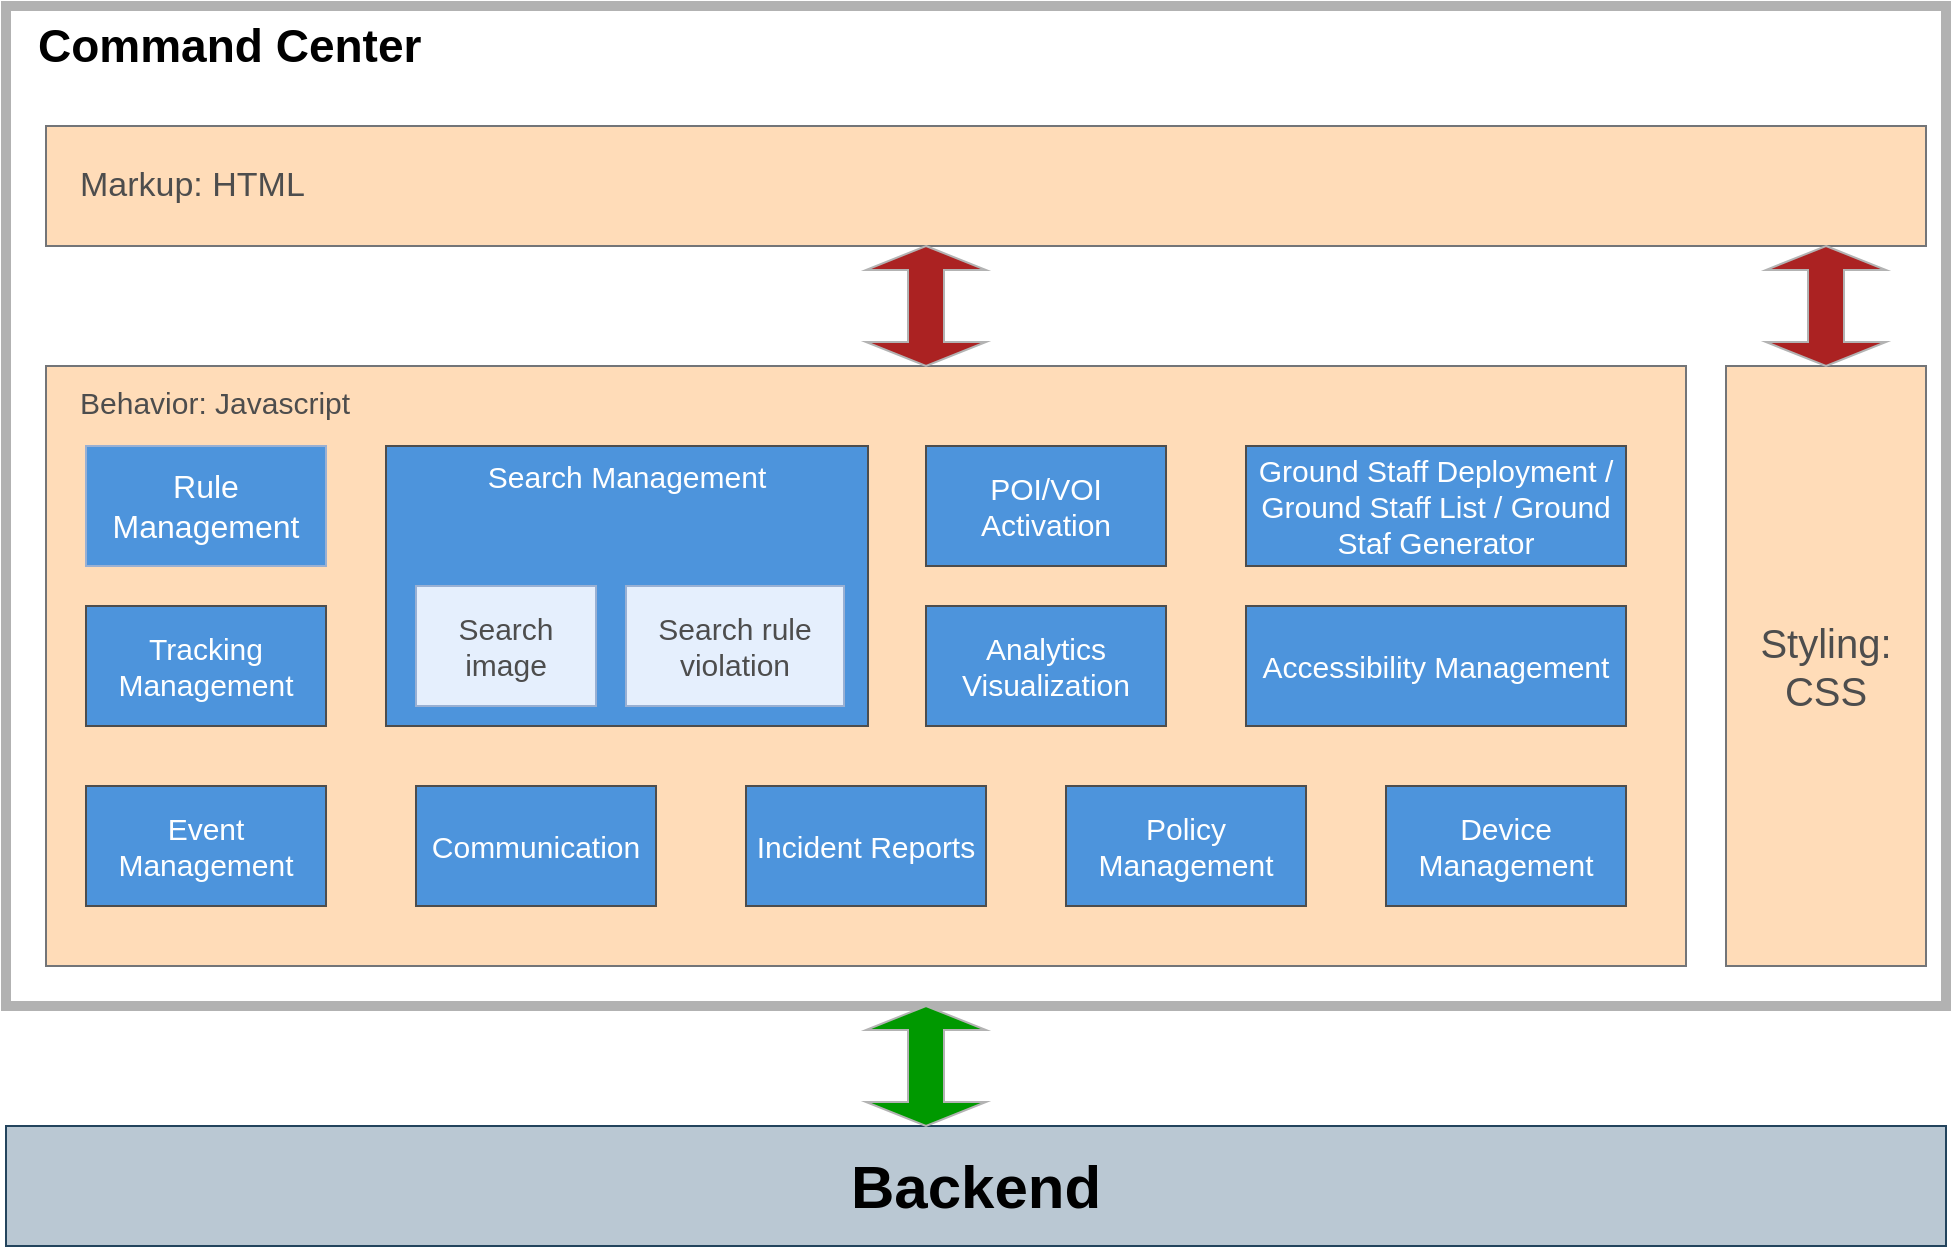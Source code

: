 <mxfile version="13.2.4" type="github"><diagram id="-ztVyASQIzGB_pboWnkb" name="Page-1"><mxGraphModel dx="1422" dy="1963" grid="1" gridSize="10" guides="1" tooltips="1" connect="1" arrows="1" fold="1" page="1" pageScale="1" pageWidth="827" pageHeight="1169" math="0" shadow="0"><root><mxCell id="0"/><mxCell id="1" parent="0"/><mxCell id="cVX3ePvrJqPJLoCIFMbG-1" value="Markup: HTML" style="rounded=0;whiteSpace=wrap;html=1;align=left;fontSize=17;spacingLeft=15;fillColor=#ffcc99;strokeColor=#36393d;" vertex="1" parent="1"><mxGeometry x="80" y="40" width="940" height="60" as="geometry"/></mxCell><mxCell id="cVX3ePvrJqPJLoCIFMbG-2" value="Behavior: Javascript&lt;br style=&quot;font-size: 15px;&quot;&gt;" style="rounded=0;whiteSpace=wrap;html=1;align=left;horizontal=1;labelPosition=center;verticalLabelPosition=middle;verticalAlign=top;fontSize=15;spacingLeft=15;spacingTop=3;fillColor=#ffcc99;strokeColor=#36393d;" vertex="1" parent="1"><mxGeometry x="80" y="160" width="820" height="300" as="geometry"/></mxCell><mxCell id="cVX3ePvrJqPJLoCIFMbG-3" value="Rule Management" style="rounded=0;whiteSpace=wrap;html=1;align=center;labelBackgroundColor=none;fillColor=#0066CC;strokeColor=#6c8ebf;fontColor=#FFFFFF;fontSize=16;fontStyle=0" vertex="1" parent="1"><mxGeometry x="100" y="200" width="120" height="60" as="geometry"/></mxCell><mxCell id="cVX3ePvrJqPJLoCIFMbG-4" value="Tracking Management" style="rounded=0;whiteSpace=wrap;html=1;align=center;fontColor=#FFFFFF;fontSize=15;fillColor=#0066CC;" vertex="1" parent="1"><mxGeometry x="100" y="280" width="120" height="60" as="geometry"/></mxCell><mxCell id="cVX3ePvrJqPJLoCIFMbG-5" value="Search Management" style="rounded=0;whiteSpace=wrap;html=1;align=center;verticalAlign=top;fillColor=#0066CC;fontSize=15;fontColor=#FFFFFF;" vertex="1" parent="1"><mxGeometry x="250" y="200" width="241" height="140" as="geometry"/></mxCell><mxCell id="cVX3ePvrJqPJLoCIFMbG-6" value="Search image" style="rounded=0;whiteSpace=wrap;html=1;align=center;fontSize=15;fillColor=#dae8fc;strokeColor=#6c8ebf;" vertex="1" parent="1"><mxGeometry x="265" y="270" width="90" height="60" as="geometry"/></mxCell><mxCell id="cVX3ePvrJqPJLoCIFMbG-7" value="Search rule violation" style="rounded=0;whiteSpace=wrap;html=1;align=center;fontSize=15;fillColor=#dae8fc;strokeColor=#6c8ebf;" vertex="1" parent="1"><mxGeometry x="370" y="270" width="109" height="60" as="geometry"/></mxCell><mxCell id="cVX3ePvrJqPJLoCIFMbG-8" value="POI/VOI Activation" style="rounded=0;whiteSpace=wrap;html=1;align=center;fillColor=#0066CC;fontSize=15;fontColor=#FFFFFF;" vertex="1" parent="1"><mxGeometry x="520" y="200" width="120" height="60" as="geometry"/></mxCell><mxCell id="cVX3ePvrJqPJLoCIFMbG-9" value="Analytics Visualization" style="rounded=0;whiteSpace=wrap;html=1;align=center;fontSize=15;fontColor=#FFFFFF;fillColor=#0066CC;" vertex="1" parent="1"><mxGeometry x="520" y="280" width="120" height="60" as="geometry"/></mxCell><mxCell id="cVX3ePvrJqPJLoCIFMbG-10" value="Ground Staff Deployment / Ground Staff List / Ground Staf Generator&lt;br style=&quot;font-size: 15px;&quot;&gt;" style="rounded=0;whiteSpace=wrap;html=1;align=center;fillColor=#0066CC;fontSize=15;fontColor=#FFFFFF;" vertex="1" parent="1"><mxGeometry x="680" y="200" width="190" height="60" as="geometry"/></mxCell><mxCell id="cVX3ePvrJqPJLoCIFMbG-11" value="Accessibility Management&lt;br style=&quot;font-size: 15px;&quot;&gt;" style="rounded=0;whiteSpace=wrap;html=1;align=center;fontSize=15;fontColor=#FFFFFF;fillColor=#0066CC;" vertex="1" parent="1"><mxGeometry x="680" y="280" width="190" height="60" as="geometry"/></mxCell><mxCell id="cVX3ePvrJqPJLoCIFMbG-12" value="Styling: CSS" style="rounded=0;whiteSpace=wrap;html=1;align=center;fontSize=20;fillColor=#ffcc99;strokeColor=#36393d;" vertex="1" parent="1"><mxGeometry x="920" y="160" width="100" height="300" as="geometry"/></mxCell><mxCell id="cVX3ePvrJqPJLoCIFMbG-13" value="Event Management" style="rounded=0;whiteSpace=wrap;html=1;align=center;fontColor=#FFFFFF;fontSize=15;fillColor=#0066CC;" vertex="1" parent="1"><mxGeometry x="100" y="370" width="120" height="60" as="geometry"/></mxCell><mxCell id="cVX3ePvrJqPJLoCIFMbG-14" value="Communication" style="rounded=0;whiteSpace=wrap;html=1;align=center;fillColor=#0066CC;fontColor=#FFFFFF;fontSize=15;" vertex="1" parent="1"><mxGeometry x="265" y="370" width="120" height="60" as="geometry"/></mxCell><mxCell id="cVX3ePvrJqPJLoCIFMbG-15" value="Incident Reports" style="rounded=0;whiteSpace=wrap;html=1;align=center;fillColor=#0066CC;fontColor=#FFFFFF;fontSize=15;" vertex="1" parent="1"><mxGeometry x="430" y="370" width="120" height="60" as="geometry"/></mxCell><mxCell id="cVX3ePvrJqPJLoCIFMbG-16" value="Policy Management" style="rounded=0;whiteSpace=wrap;html=1;align=center;fillColor=#0066CC;fontSize=15;fontColor=#FFFFFF;" vertex="1" parent="1"><mxGeometry x="590" y="370" width="120" height="60" as="geometry"/></mxCell><mxCell id="cVX3ePvrJqPJLoCIFMbG-17" value="Device Management&lt;br style=&quot;font-size: 15px;&quot;&gt;" style="rounded=0;whiteSpace=wrap;html=1;align=center;fillColor=#0066CC;fontSize=15;fontColor=#FFFFFF;" vertex="1" parent="1"><mxGeometry x="750" y="370" width="120" height="60" as="geometry"/></mxCell><mxCell id="cVX3ePvrJqPJLoCIFMbG-20" value="Command Center" style="rounded=0;whiteSpace=wrap;html=1;labelBackgroundColor=none;fontSize=23;align=left;shadow=0;opacity=30;glass=0;comic=0;strokeWidth=5;verticalAlign=top;spacingLeft=14;fontStyle=1" vertex="1" parent="1"><mxGeometry x="60" y="-20" width="970" height="500" as="geometry"/></mxCell><mxCell id="cVX3ePvrJqPJLoCIFMbG-22" value="Backend&lt;br style=&quot;font-size: 30px;&quot;&gt;" style="rounded=0;whiteSpace=wrap;html=1;shadow=0;glass=0;comic=0;labelBackgroundColor=none;strokeColor=#23445d;strokeWidth=1;fillColor=#bac8d3;fontSize=30;align=center;fontStyle=1" vertex="1" parent="1"><mxGeometry x="60" y="540" width="970" height="60" as="geometry"/></mxCell><mxCell id="cVX3ePvrJqPJLoCIFMbG-25" value="" style="shape=doubleArrow;direction=south;whiteSpace=wrap;html=1;rounded=0;shadow=0;glass=0;comic=0;labelBackgroundColor=none;strokeColor=#B3B3B3;strokeWidth=1;fillColor=#AB2222;fontSize=30;fontColor=#FFFFFF;align=center;" vertex="1" parent="1"><mxGeometry x="490" y="100" width="60" height="60" as="geometry"/></mxCell><mxCell id="cVX3ePvrJqPJLoCIFMbG-26" value="" style="shape=doubleArrow;direction=south;whiteSpace=wrap;html=1;rounded=0;shadow=0;glass=0;comic=0;labelBackgroundColor=none;strokeColor=#B3B3B3;strokeWidth=1;fillColor=#AB2222;fontSize=30;fontColor=#FFFFFF;align=center;" vertex="1" parent="1"><mxGeometry x="940" y="100" width="60" height="60" as="geometry"/></mxCell><mxCell id="cVX3ePvrJqPJLoCIFMbG-27" value="" style="shape=doubleArrow;direction=south;whiteSpace=wrap;html=1;rounded=0;shadow=0;glass=0;comic=0;labelBackgroundColor=none;strokeColor=#B3B3B3;strokeWidth=1;fillColor=#009900;fontSize=30;fontColor=#FFFFFF;align=center;" vertex="1" parent="1"><mxGeometry x="490" y="480" width="60" height="60" as="geometry"/></mxCell></root></mxGraphModel></diagram></mxfile>